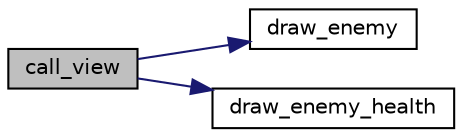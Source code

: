 digraph "call_view"
{
 // LATEX_PDF_SIZE
  edge [fontname="Helvetica",fontsize="10",labelfontname="Helvetica",labelfontsize="10"];
  node [fontname="Helvetica",fontsize="10",shape=record];
  rankdir="LR";
  Node1 [label="call_view",height=0.2,width=0.4,color="black", fillcolor="grey75", style="filled", fontcolor="black",tooltip="Function that draw the enemy."];
  Node1 -> Node2 [color="midnightblue",fontsize="10",style="solid",fontname="Helvetica"];
  Node2 [label="draw_enemy",height=0.2,width=0.4,color="black", fillcolor="white", style="filled",URL="$window_8h.html#a2bf8e35f30ec73da8fc96f1a5d7204f3",tooltip="draw the enemy"];
  Node1 -> Node3 [color="midnightblue",fontsize="10",style="solid",fontname="Helvetica"];
  Node3 [label="draw_enemy_health",height=0.2,width=0.4,color="black", fillcolor="white", style="filled",URL="$window_8h.html#a6a0f4c435d245ab1bc0371cbf4af2969",tooltip="draw the health of special enemy"];
}
